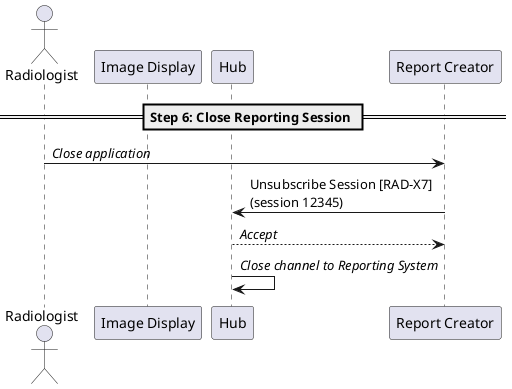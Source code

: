 @startuml

actor Radiologist as User
participant "Image Display" as PACS
participant "Hub" as Hub
participant "Report Creator" as Report

== Step 6: Close Reporting Session ==

User->Report: //Close application//

Report->Hub: Unsubscribe Session [RAD-X7]\n(session 12345)
Hub-->Report: //Accept//
Hub->Hub: //Close channel to Reporting System//

@enduml